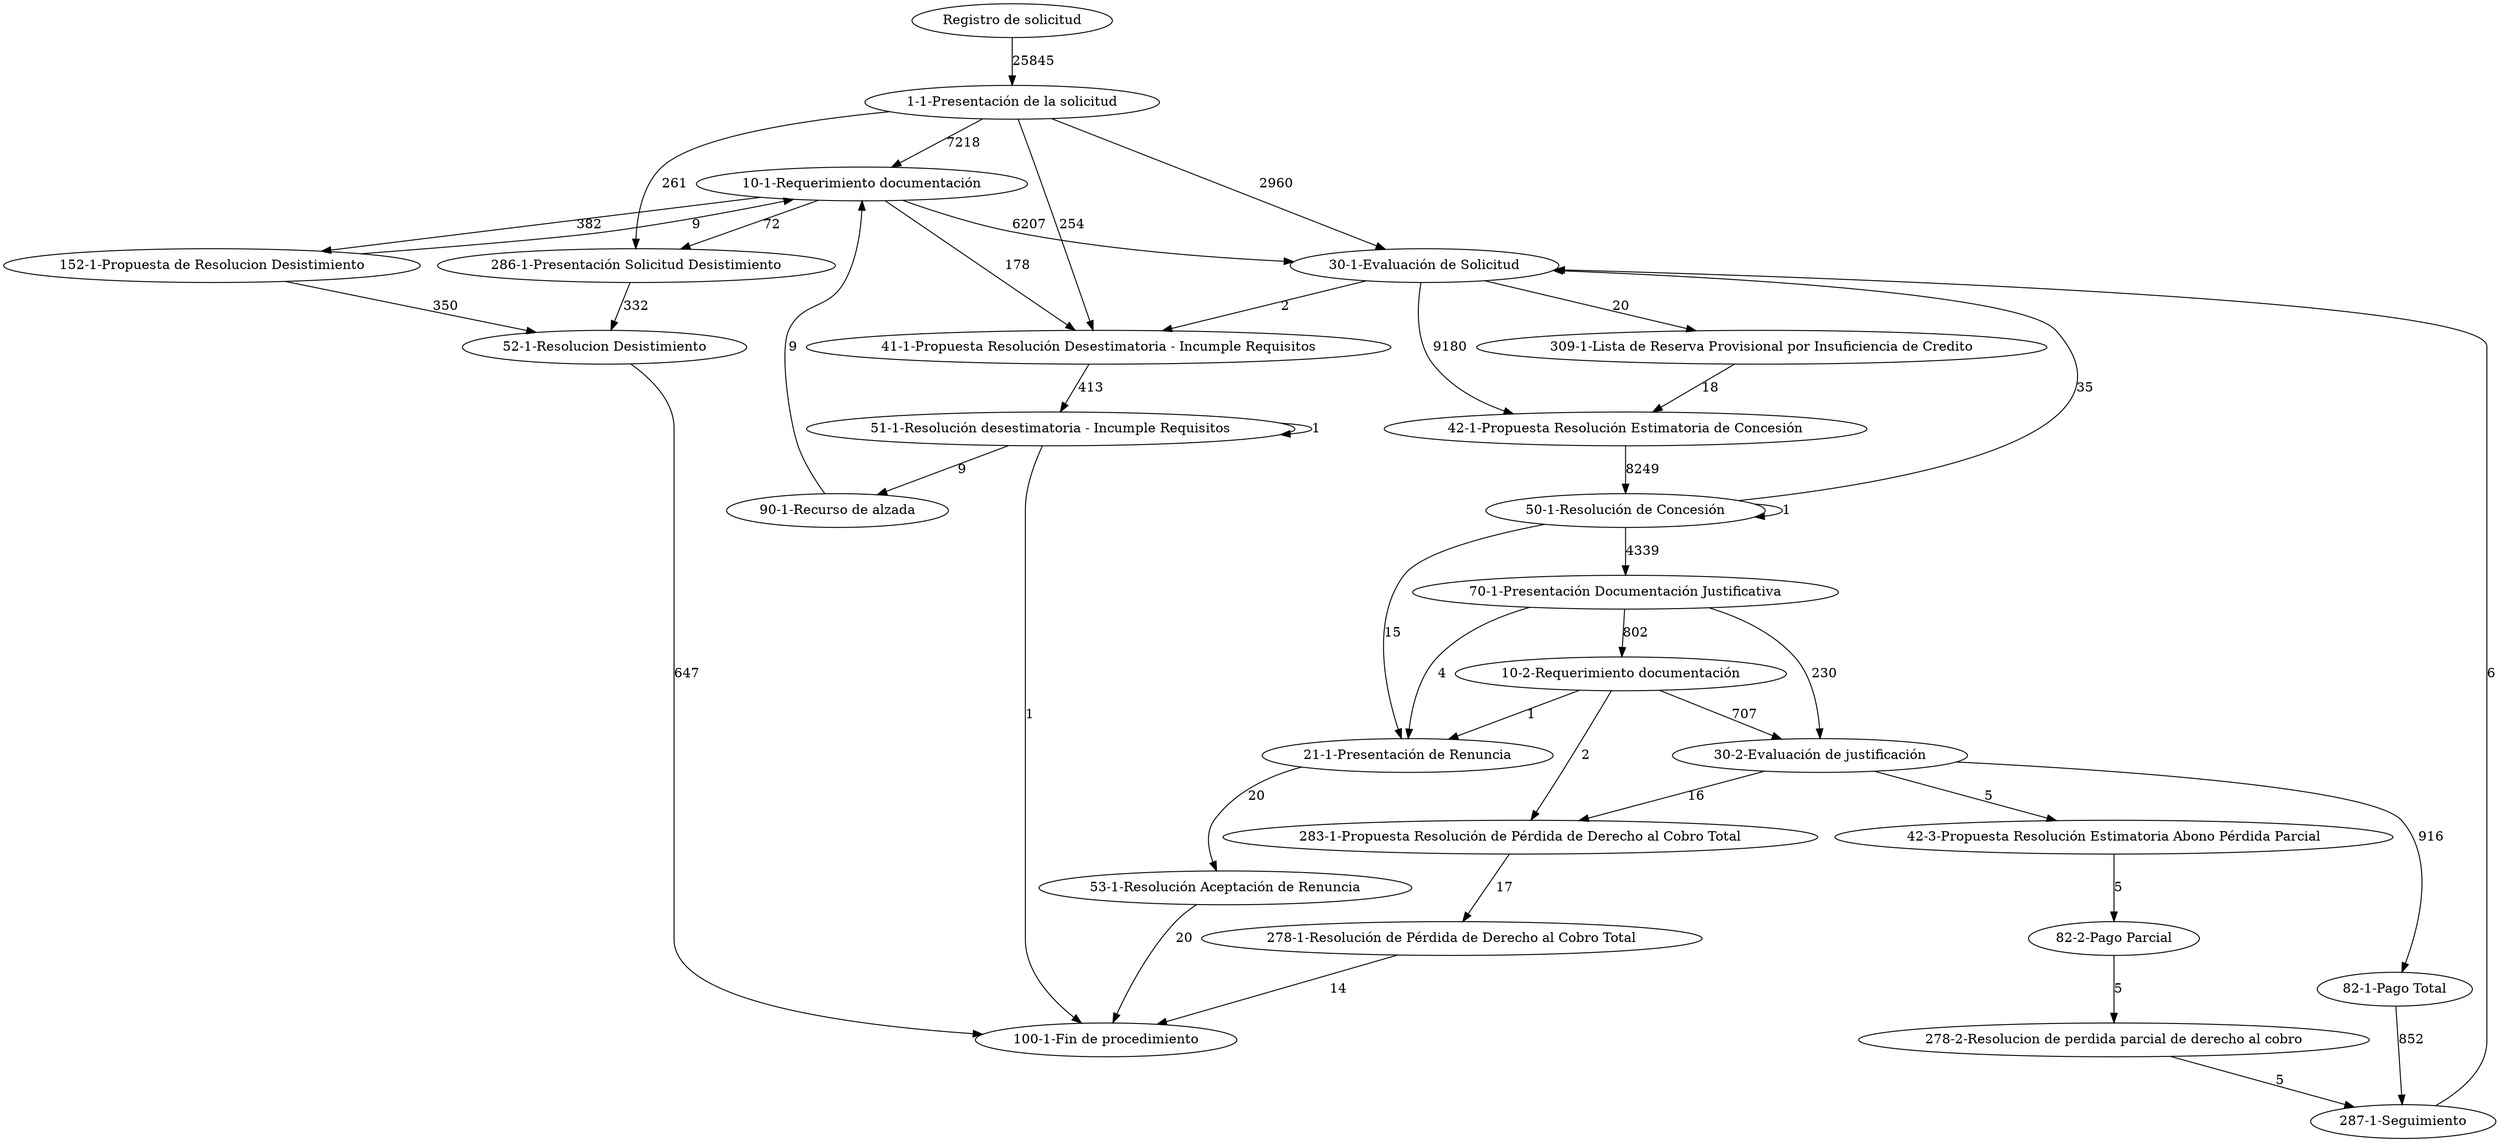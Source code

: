 digraph {
	"1-1-Presentación de la solicitud" -> "10-1-Requerimiento documentación" [label=7218]
	"1-1-Presentación de la solicitud" -> "286-1-Presentación Solicitud Desistimiento" [label=261]
	"1-1-Presentación de la solicitud" -> "30-1-Evaluación de Solicitud" [label=2960]
	"1-1-Presentación de la solicitud" -> "41-1-Propuesta Resolución Desestimatoria - Incumple Requisitos" [label=254]
	"10-1-Requerimiento documentación" -> "152-1-Propuesta de Resolucion Desistimiento" [label=382]
	"10-1-Requerimiento documentación" -> "286-1-Presentación Solicitud Desistimiento" [label=72]
	"10-1-Requerimiento documentación" -> "30-1-Evaluación de Solicitud" [label=6207]
	"10-1-Requerimiento documentación" -> "41-1-Propuesta Resolución Desestimatoria - Incumple Requisitos" [label=178]
	"10-2-Requerimiento documentación" -> "21-1-Presentación de Renuncia" [label=1]
	"10-2-Requerimiento documentación" -> "283-1-Propuesta Resolución de Pérdida de Derecho al Cobro Total" [label=2]
	"10-2-Requerimiento documentación" -> "30-2-Evaluación de justificación" [label=707]
	"152-1-Propuesta de Resolucion Desistimiento" -> "10-1-Requerimiento documentación" [label=9]
	"152-1-Propuesta de Resolucion Desistimiento" -> "52-1-Resolucion Desistimiento" [label=350]
	"21-1-Presentación de Renuncia" -> "53-1-Resolución Aceptación de Renuncia" [label=20]
	"278-1-Resolución de Pérdida de Derecho al Cobro Total" -> "100-1-Fin de procedimiento" [label=14]
	"278-2-Resolucion de perdida parcial de derecho al cobro" -> "287-1-Seguimiento" [label=5]
	"283-1-Propuesta Resolución de Pérdida de Derecho al Cobro Total" -> "278-1-Resolución de Pérdida de Derecho al Cobro Total" [label=17]
	"286-1-Presentación Solicitud Desistimiento" -> "52-1-Resolucion Desistimiento" [label=332]
	"287-1-Seguimiento" -> "30-1-Evaluación de Solicitud" [label=6]
	"30-1-Evaluación de Solicitud" -> "309-1-Lista de Reserva Provisional por Insuficiencia de Credito" [label=20]
	"30-1-Evaluación de Solicitud" -> "41-1-Propuesta Resolución Desestimatoria - Incumple Requisitos" [label=2]
	"30-1-Evaluación de Solicitud" -> "42-1-Propuesta Resolución Estimatoria de Concesión" [label=9180]
	"30-2-Evaluación de justificación" -> "283-1-Propuesta Resolución de Pérdida de Derecho al Cobro Total" [label=16]
	"30-2-Evaluación de justificación" -> "42-3-Propuesta Resolución Estimatoria Abono Pérdida Parcial" [label=5]
	"30-2-Evaluación de justificación" -> "82-1-Pago Total" [label=916]
	"309-1-Lista de Reserva Provisional por Insuficiencia de Credito" -> "42-1-Propuesta Resolución Estimatoria de Concesión" [label=18]
	"41-1-Propuesta Resolución Desestimatoria - Incumple Requisitos" -> "51-1-Resolución desestimatoria - Incumple Requisitos" [label=413]
	"42-1-Propuesta Resolución Estimatoria de Concesión" -> "50-1-Resolución de Concesión" [label=8249]
	"42-3-Propuesta Resolución Estimatoria Abono Pérdida Parcial" -> "82-2-Pago Parcial" [label=5]
	"50-1-Resolución de Concesión" -> "21-1-Presentación de Renuncia" [label=15]
	"50-1-Resolución de Concesión" -> "30-1-Evaluación de Solicitud" [label=35]
	"50-1-Resolución de Concesión" -> "50-1-Resolución de Concesión" [label=1]
	"50-1-Resolución de Concesión" -> "70-1-Presentación Documentación Justificativa" [label=4339]
	"51-1-Resolución desestimatoria - Incumple Requisitos" -> "100-1-Fin de procedimiento" [label=1]
	"51-1-Resolución desestimatoria - Incumple Requisitos" -> "51-1-Resolución desestimatoria - Incumple Requisitos" [label=1]
	"51-1-Resolución desestimatoria - Incumple Requisitos" -> "90-1-Recurso de alzada" [label=9]
	"52-1-Resolucion Desistimiento" -> "100-1-Fin de procedimiento" [label=647]
	"53-1-Resolución Aceptación de Renuncia" -> "100-1-Fin de procedimiento" [label=20]
	"70-1-Presentación Documentación Justificativa" -> "10-2-Requerimiento documentación" [label=802]
	"70-1-Presentación Documentación Justificativa" -> "21-1-Presentación de Renuncia" [label=4]
	"70-1-Presentación Documentación Justificativa" -> "30-2-Evaluación de justificación" [label=230]
	"82-1-Pago Total" -> "287-1-Seguimiento" [label=852]
	"82-2-Pago Parcial" -> "278-2-Resolucion de perdida parcial de derecho al cobro" [label=5]
	"90-1-Recurso de alzada" -> "10-1-Requerimiento documentación" [label=9]
	"Registro de solicitud" -> "1-1-Presentación de la solicitud" [label=25845]
}

